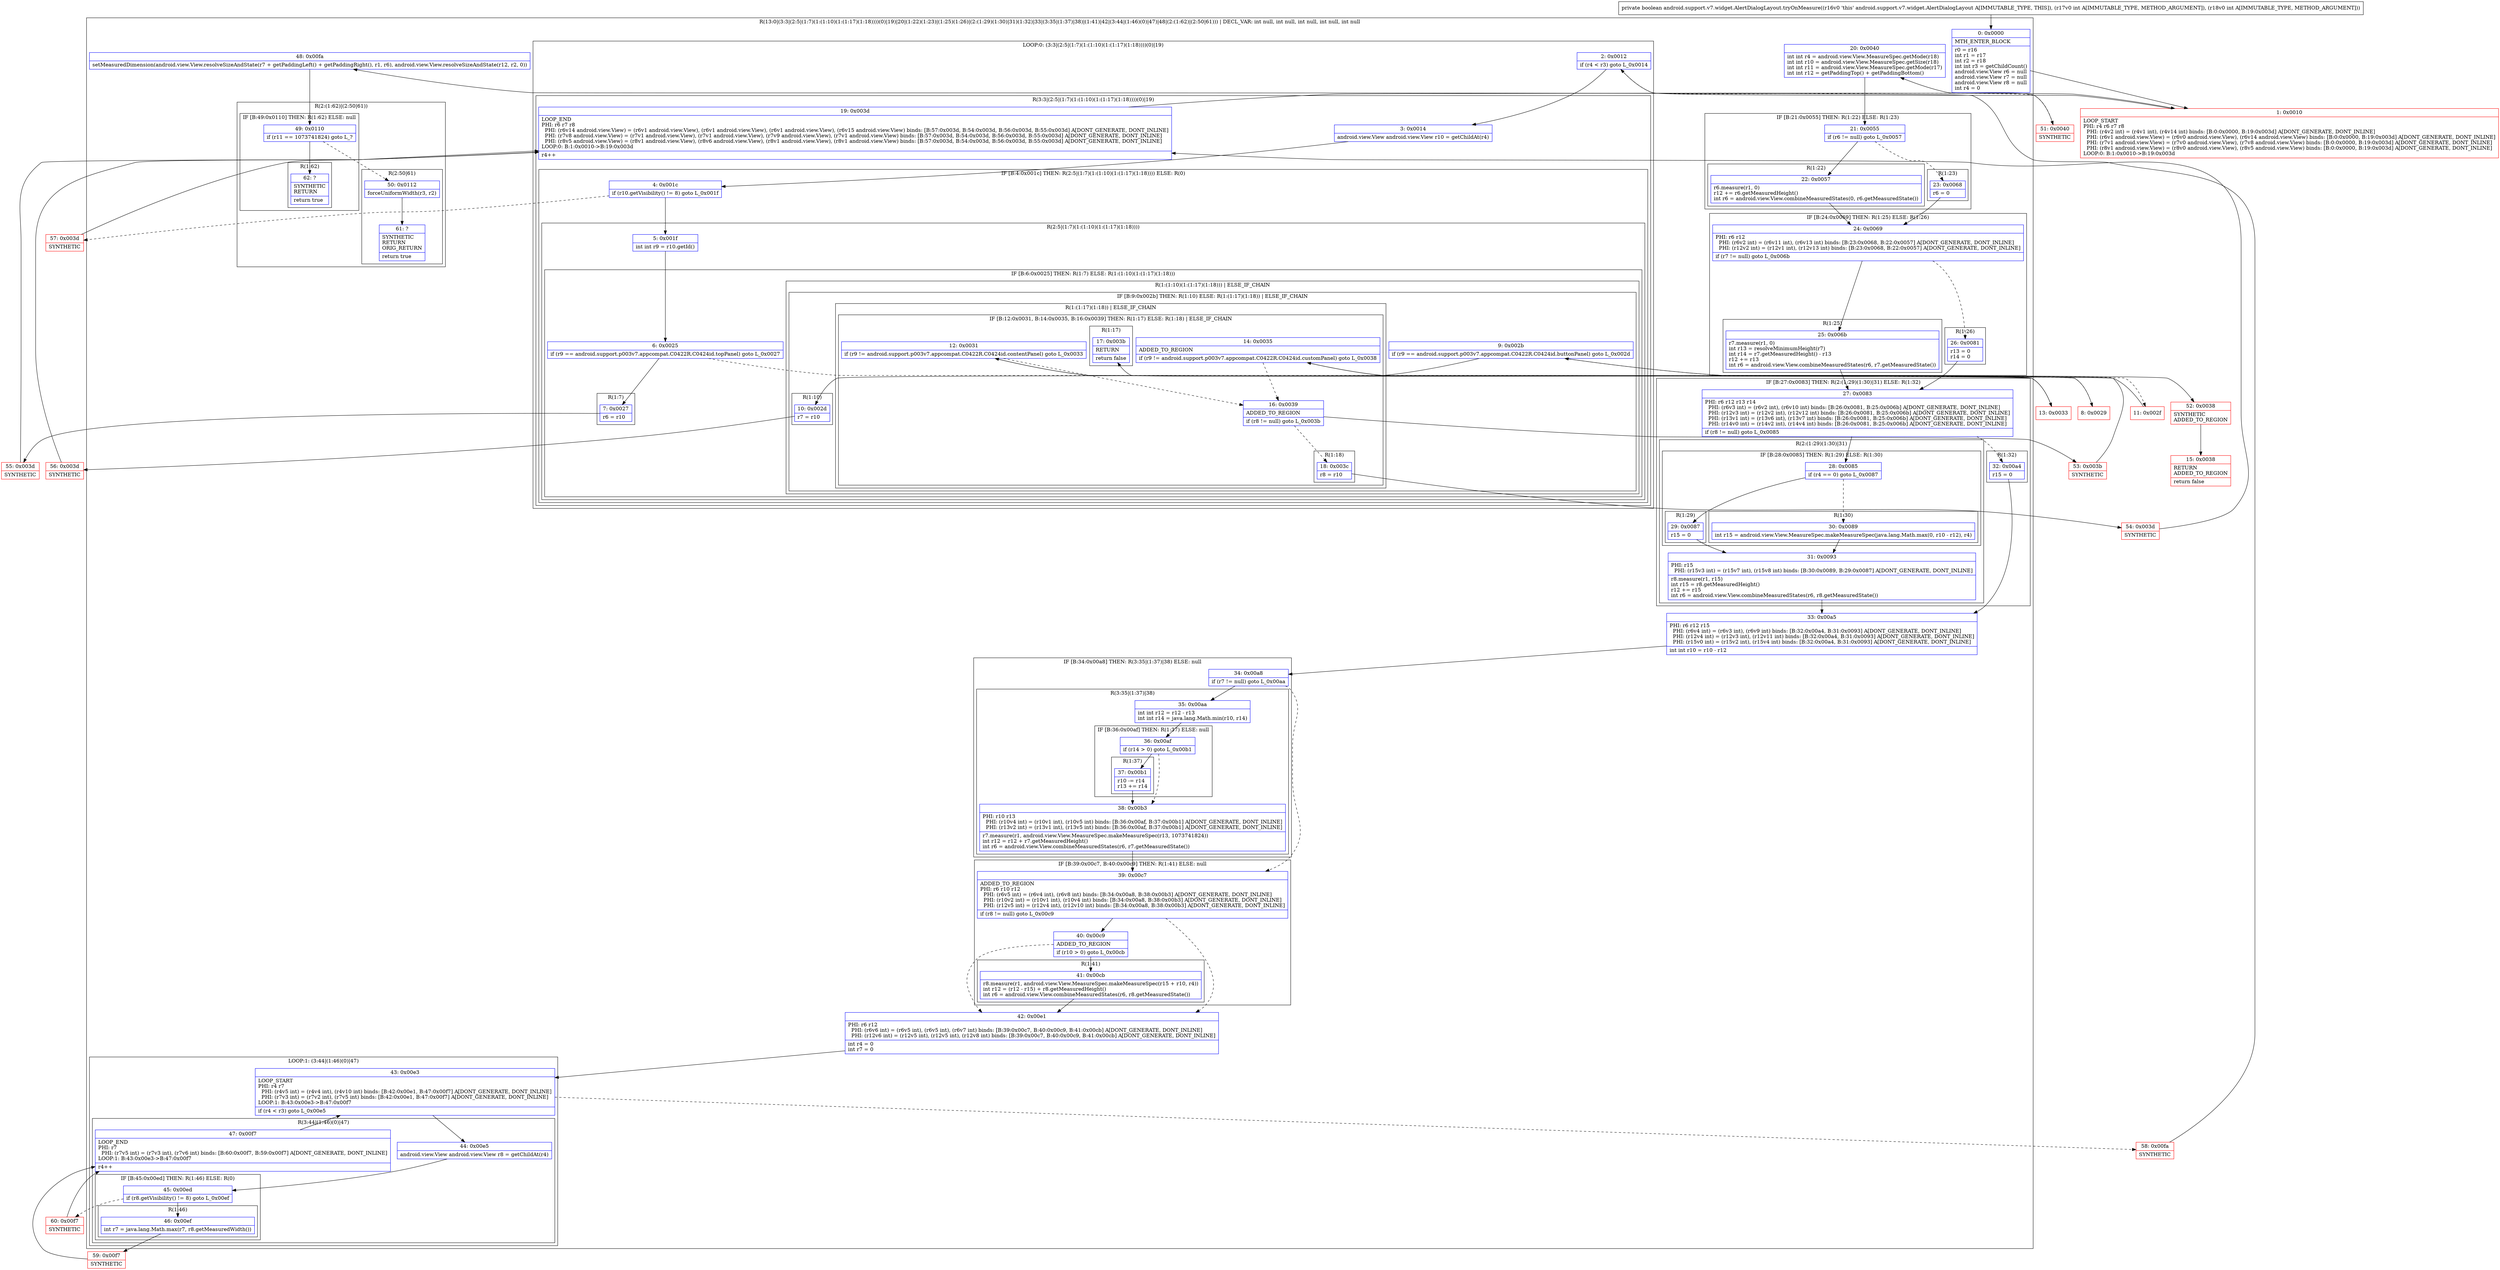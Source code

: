 digraph "CFG forandroid.support.v7.widget.AlertDialogLayout.tryOnMeasure(II)Z" {
subgraph cluster_Region_370910769 {
label = "R(13:0|(3:3|(2:5|(1:7)(1:(1:10)(1:(1:17)(1:18))))(0)|19)|20|(1:22)(1:23)|(1:25)(1:26)|(2:(1:29)(1:30)|31)(1:32)|33|(3:35|(1:37)|38)|(1:41)|42|(3:44|(1:46)(0)|47)|48|(2:(1:62)|(2:50|61))) | DECL_VAR: int null, int null, int null, int null, int null\l";
node [shape=record,color=blue];
Node_0 [shape=record,label="{0\:\ 0x0000|MTH_ENTER_BLOCK\l|r0 = r16\lint r1 = r17\lint r2 = r18\lint int r3 = getChildCount()\landroid.view.View r6 = null\landroid.view.View r7 = null\landroid.view.View r8 = null\lint r4 = 0\l}"];
subgraph cluster_LoopRegion_1492132804 {
label = "LOOP:0: (3:3|(2:5|(1:7)(1:(1:10)(1:(1:17)(1:18))))(0)|19)";
node [shape=record,color=blue];
Node_2 [shape=record,label="{2\:\ 0x0012|if (r4 \< r3) goto L_0x0014\l}"];
subgraph cluster_Region_1104608371 {
label = "R(3:3|(2:5|(1:7)(1:(1:10)(1:(1:17)(1:18))))(0)|19)";
node [shape=record,color=blue];
Node_3 [shape=record,label="{3\:\ 0x0014|android.view.View android.view.View r10 = getChildAt(r4)\l}"];
subgraph cluster_IfRegion_912480537 {
label = "IF [B:4:0x001c] THEN: R(2:5|(1:7)(1:(1:10)(1:(1:17)(1:18)))) ELSE: R(0)";
node [shape=record,color=blue];
Node_4 [shape=record,label="{4\:\ 0x001c|if (r10.getVisibility() != 8) goto L_0x001f\l}"];
subgraph cluster_Region_163139845 {
label = "R(2:5|(1:7)(1:(1:10)(1:(1:17)(1:18))))";
node [shape=record,color=blue];
Node_5 [shape=record,label="{5\:\ 0x001f|int int r9 = r10.getId()\l}"];
subgraph cluster_IfRegion_39056578 {
label = "IF [B:6:0x0025] THEN: R(1:7) ELSE: R(1:(1:10)(1:(1:17)(1:18)))";
node [shape=record,color=blue];
Node_6 [shape=record,label="{6\:\ 0x0025|if (r9 == android.support.p003v7.appcompat.C0422R.C0424id.topPanel) goto L_0x0027\l}"];
subgraph cluster_Region_724242307 {
label = "R(1:7)";
node [shape=record,color=blue];
Node_7 [shape=record,label="{7\:\ 0x0027|r6 = r10\l}"];
}
subgraph cluster_Region_447179216 {
label = "R(1:(1:10)(1:(1:17)(1:18))) | ELSE_IF_CHAIN\l";
node [shape=record,color=blue];
subgraph cluster_IfRegion_70021546 {
label = "IF [B:9:0x002b] THEN: R(1:10) ELSE: R(1:(1:17)(1:18)) | ELSE_IF_CHAIN\l";
node [shape=record,color=blue];
Node_9 [shape=record,label="{9\:\ 0x002b|if (r9 == android.support.p003v7.appcompat.C0422R.C0424id.buttonPanel) goto L_0x002d\l}"];
subgraph cluster_Region_188249095 {
label = "R(1:10)";
node [shape=record,color=blue];
Node_10 [shape=record,label="{10\:\ 0x002d|r7 = r10\l}"];
}
subgraph cluster_Region_1612775838 {
label = "R(1:(1:17)(1:18)) | ELSE_IF_CHAIN\l";
node [shape=record,color=blue];
subgraph cluster_IfRegion_1972096444 {
label = "IF [B:12:0x0031, B:14:0x0035, B:16:0x0039] THEN: R(1:17) ELSE: R(1:18) | ELSE_IF_CHAIN\l";
node [shape=record,color=blue];
Node_12 [shape=record,label="{12\:\ 0x0031|if (r9 != android.support.p003v7.appcompat.C0422R.C0424id.contentPanel) goto L_0x0033\l}"];
Node_14 [shape=record,label="{14\:\ 0x0035|ADDED_TO_REGION\l|if (r9 != android.support.p003v7.appcompat.C0422R.C0424id.customPanel) goto L_0x0038\l}"];
Node_16 [shape=record,label="{16\:\ 0x0039|ADDED_TO_REGION\l|if (r8 != null) goto L_0x003b\l}"];
subgraph cluster_Region_145353607 {
label = "R(1:17)";
node [shape=record,color=blue];
Node_17 [shape=record,label="{17\:\ 0x003b|RETURN\l|return false\l}"];
}
subgraph cluster_Region_1029377628 {
label = "R(1:18)";
node [shape=record,color=blue];
Node_18 [shape=record,label="{18\:\ 0x003c|r8 = r10\l}"];
}
}
}
}
}
}
}
subgraph cluster_Region_1173483433 {
label = "R(0)";
node [shape=record,color=blue];
}
}
Node_19 [shape=record,label="{19\:\ 0x003d|LOOP_END\lPHI: r6 r7 r8 \l  PHI: (r6v14 android.view.View) = (r6v1 android.view.View), (r6v1 android.view.View), (r6v1 android.view.View), (r6v15 android.view.View) binds: [B:57:0x003d, B:54:0x003d, B:56:0x003d, B:55:0x003d] A[DONT_GENERATE, DONT_INLINE]\l  PHI: (r7v8 android.view.View) = (r7v1 android.view.View), (r7v1 android.view.View), (r7v9 android.view.View), (r7v1 android.view.View) binds: [B:57:0x003d, B:54:0x003d, B:56:0x003d, B:55:0x003d] A[DONT_GENERATE, DONT_INLINE]\l  PHI: (r8v5 android.view.View) = (r8v1 android.view.View), (r8v6 android.view.View), (r8v1 android.view.View), (r8v1 android.view.View) binds: [B:57:0x003d, B:54:0x003d, B:56:0x003d, B:55:0x003d] A[DONT_GENERATE, DONT_INLINE]\lLOOP:0: B:1:0x0010\-\>B:19:0x003d\l|r4++\l}"];
}
}
Node_20 [shape=record,label="{20\:\ 0x0040|int int r4 = android.view.View.MeasureSpec.getMode(r18)\lint int r10 = android.view.View.MeasureSpec.getSize(r18)\lint int r11 = android.view.View.MeasureSpec.getMode(r17)\lint int r12 = getPaddingTop() + getPaddingBottom()\l}"];
subgraph cluster_IfRegion_1385137041 {
label = "IF [B:21:0x0055] THEN: R(1:22) ELSE: R(1:23)";
node [shape=record,color=blue];
Node_21 [shape=record,label="{21\:\ 0x0055|if (r6 != null) goto L_0x0057\l}"];
subgraph cluster_Region_2039442549 {
label = "R(1:22)";
node [shape=record,color=blue];
Node_22 [shape=record,label="{22\:\ 0x0057|r6.measure(r1, 0)\lr12 += r6.getMeasuredHeight()\lint r6 = android.view.View.combineMeasuredStates(0, r6.getMeasuredState())\l}"];
}
subgraph cluster_Region_461585968 {
label = "R(1:23)";
node [shape=record,color=blue];
Node_23 [shape=record,label="{23\:\ 0x0068|r6 = 0\l}"];
}
}
subgraph cluster_IfRegion_1614993462 {
label = "IF [B:24:0x0069] THEN: R(1:25) ELSE: R(1:26)";
node [shape=record,color=blue];
Node_24 [shape=record,label="{24\:\ 0x0069|PHI: r6 r12 \l  PHI: (r6v2 int) = (r6v11 int), (r6v13 int) binds: [B:23:0x0068, B:22:0x0057] A[DONT_GENERATE, DONT_INLINE]\l  PHI: (r12v2 int) = (r12v1 int), (r12v13 int) binds: [B:23:0x0068, B:22:0x0057] A[DONT_GENERATE, DONT_INLINE]\l|if (r7 != null) goto L_0x006b\l}"];
subgraph cluster_Region_1296982599 {
label = "R(1:25)";
node [shape=record,color=blue];
Node_25 [shape=record,label="{25\:\ 0x006b|r7.measure(r1, 0)\lint r13 = resolveMinimumHeight(r7)\lint r14 = r7.getMeasuredHeight() \- r13\lr12 += r13\lint r6 = android.view.View.combineMeasuredStates(r6, r7.getMeasuredState())\l}"];
}
subgraph cluster_Region_685062007 {
label = "R(1:26)";
node [shape=record,color=blue];
Node_26 [shape=record,label="{26\:\ 0x0081|r13 = 0\lr14 = 0\l}"];
}
}
subgraph cluster_IfRegion_58603603 {
label = "IF [B:27:0x0083] THEN: R(2:(1:29)(1:30)|31) ELSE: R(1:32)";
node [shape=record,color=blue];
Node_27 [shape=record,label="{27\:\ 0x0083|PHI: r6 r12 r13 r14 \l  PHI: (r6v3 int) = (r6v2 int), (r6v10 int) binds: [B:26:0x0081, B:25:0x006b] A[DONT_GENERATE, DONT_INLINE]\l  PHI: (r12v3 int) = (r12v2 int), (r12v12 int) binds: [B:26:0x0081, B:25:0x006b] A[DONT_GENERATE, DONT_INLINE]\l  PHI: (r13v1 int) = (r13v6 int), (r13v7 int) binds: [B:26:0x0081, B:25:0x006b] A[DONT_GENERATE, DONT_INLINE]\l  PHI: (r14v0 int) = (r14v2 int), (r14v4 int) binds: [B:26:0x0081, B:25:0x006b] A[DONT_GENERATE, DONT_INLINE]\l|if (r8 != null) goto L_0x0085\l}"];
subgraph cluster_Region_1221984071 {
label = "R(2:(1:29)(1:30)|31)";
node [shape=record,color=blue];
subgraph cluster_IfRegion_1788555224 {
label = "IF [B:28:0x0085] THEN: R(1:29) ELSE: R(1:30)";
node [shape=record,color=blue];
Node_28 [shape=record,label="{28\:\ 0x0085|if (r4 == 0) goto L_0x0087\l}"];
subgraph cluster_Region_2057280718 {
label = "R(1:29)";
node [shape=record,color=blue];
Node_29 [shape=record,label="{29\:\ 0x0087|r15 = 0\l}"];
}
subgraph cluster_Region_408239736 {
label = "R(1:30)";
node [shape=record,color=blue];
Node_30 [shape=record,label="{30\:\ 0x0089|int r15 = android.view.View.MeasureSpec.makeMeasureSpec(java.lang.Math.max(0, r10 \- r12), r4)\l}"];
}
}
Node_31 [shape=record,label="{31\:\ 0x0093|PHI: r15 \l  PHI: (r15v3 int) = (r15v7 int), (r15v8 int) binds: [B:30:0x0089, B:29:0x0087] A[DONT_GENERATE, DONT_INLINE]\l|r8.measure(r1, r15)\lint r15 = r8.getMeasuredHeight()\lr12 += r15\lint r6 = android.view.View.combineMeasuredStates(r6, r8.getMeasuredState())\l}"];
}
subgraph cluster_Region_2004367318 {
label = "R(1:32)";
node [shape=record,color=blue];
Node_32 [shape=record,label="{32\:\ 0x00a4|r15 = 0\l}"];
}
}
Node_33 [shape=record,label="{33\:\ 0x00a5|PHI: r6 r12 r15 \l  PHI: (r6v4 int) = (r6v3 int), (r6v9 int) binds: [B:32:0x00a4, B:31:0x0093] A[DONT_GENERATE, DONT_INLINE]\l  PHI: (r12v4 int) = (r12v3 int), (r12v11 int) binds: [B:32:0x00a4, B:31:0x0093] A[DONT_GENERATE, DONT_INLINE]\l  PHI: (r15v0 int) = (r15v2 int), (r15v4 int) binds: [B:32:0x00a4, B:31:0x0093] A[DONT_GENERATE, DONT_INLINE]\l|int int r10 = r10 \- r12\l}"];
subgraph cluster_IfRegion_325489834 {
label = "IF [B:34:0x00a8] THEN: R(3:35|(1:37)|38) ELSE: null";
node [shape=record,color=blue];
Node_34 [shape=record,label="{34\:\ 0x00a8|if (r7 != null) goto L_0x00aa\l}"];
subgraph cluster_Region_62190146 {
label = "R(3:35|(1:37)|38)";
node [shape=record,color=blue];
Node_35 [shape=record,label="{35\:\ 0x00aa|int int r12 = r12 \- r13\lint int r14 = java.lang.Math.min(r10, r14)\l}"];
subgraph cluster_IfRegion_1208511797 {
label = "IF [B:36:0x00af] THEN: R(1:37) ELSE: null";
node [shape=record,color=blue];
Node_36 [shape=record,label="{36\:\ 0x00af|if (r14 \> 0) goto L_0x00b1\l}"];
subgraph cluster_Region_432175851 {
label = "R(1:37)";
node [shape=record,color=blue];
Node_37 [shape=record,label="{37\:\ 0x00b1|r10 \-= r14\lr13 += r14\l}"];
}
}
Node_38 [shape=record,label="{38\:\ 0x00b3|PHI: r10 r13 \l  PHI: (r10v4 int) = (r10v1 int), (r10v5 int) binds: [B:36:0x00af, B:37:0x00b1] A[DONT_GENERATE, DONT_INLINE]\l  PHI: (r13v2 int) = (r13v1 int), (r13v5 int) binds: [B:36:0x00af, B:37:0x00b1] A[DONT_GENERATE, DONT_INLINE]\l|r7.measure(r1, android.view.View.MeasureSpec.makeMeasureSpec(r13, 1073741824))\lint r12 = r12 + r7.getMeasuredHeight()\lint r6 = android.view.View.combineMeasuredStates(r6, r7.getMeasuredState())\l}"];
}
}
subgraph cluster_IfRegion_614084434 {
label = "IF [B:39:0x00c7, B:40:0x00c9] THEN: R(1:41) ELSE: null";
node [shape=record,color=blue];
Node_39 [shape=record,label="{39\:\ 0x00c7|ADDED_TO_REGION\lPHI: r6 r10 r12 \l  PHI: (r6v5 int) = (r6v4 int), (r6v8 int) binds: [B:34:0x00a8, B:38:0x00b3] A[DONT_GENERATE, DONT_INLINE]\l  PHI: (r10v2 int) = (r10v1 int), (r10v4 int) binds: [B:34:0x00a8, B:38:0x00b3] A[DONT_GENERATE, DONT_INLINE]\l  PHI: (r12v5 int) = (r12v4 int), (r12v10 int) binds: [B:34:0x00a8, B:38:0x00b3] A[DONT_GENERATE, DONT_INLINE]\l|if (r8 != null) goto L_0x00c9\l}"];
Node_40 [shape=record,label="{40\:\ 0x00c9|ADDED_TO_REGION\l|if (r10 \> 0) goto L_0x00cb\l}"];
subgraph cluster_Region_31120005 {
label = "R(1:41)";
node [shape=record,color=blue];
Node_41 [shape=record,label="{41\:\ 0x00cb|r8.measure(r1, android.view.View.MeasureSpec.makeMeasureSpec(r15 + r10, r4))\lint r12 = (r12 \- r15) + r8.getMeasuredHeight()\lint r6 = android.view.View.combineMeasuredStates(r6, r8.getMeasuredState())\l}"];
}
}
Node_42 [shape=record,label="{42\:\ 0x00e1|PHI: r6 r12 \l  PHI: (r6v6 int) = (r6v5 int), (r6v5 int), (r6v7 int) binds: [B:39:0x00c7, B:40:0x00c9, B:41:0x00cb] A[DONT_GENERATE, DONT_INLINE]\l  PHI: (r12v6 int) = (r12v5 int), (r12v5 int), (r12v8 int) binds: [B:39:0x00c7, B:40:0x00c9, B:41:0x00cb] A[DONT_GENERATE, DONT_INLINE]\l|int r4 = 0\lint r7 = 0\l}"];
subgraph cluster_LoopRegion_2087910522 {
label = "LOOP:1: (3:44|(1:46)(0)|47)";
node [shape=record,color=blue];
Node_43 [shape=record,label="{43\:\ 0x00e3|LOOP_START\lPHI: r4 r7 \l  PHI: (r4v5 int) = (r4v4 int), (r4v10 int) binds: [B:42:0x00e1, B:47:0x00f7] A[DONT_GENERATE, DONT_INLINE]\l  PHI: (r7v3 int) = (r7v2 int), (r7v5 int) binds: [B:42:0x00e1, B:47:0x00f7] A[DONT_GENERATE, DONT_INLINE]\lLOOP:1: B:43:0x00e3\-\>B:47:0x00f7\l|if (r4 \< r3) goto L_0x00e5\l}"];
subgraph cluster_Region_1963521463 {
label = "R(3:44|(1:46)(0)|47)";
node [shape=record,color=blue];
Node_44 [shape=record,label="{44\:\ 0x00e5|android.view.View android.view.View r8 = getChildAt(r4)\l}"];
subgraph cluster_IfRegion_2121802667 {
label = "IF [B:45:0x00ed] THEN: R(1:46) ELSE: R(0)";
node [shape=record,color=blue];
Node_45 [shape=record,label="{45\:\ 0x00ed|if (r8.getVisibility() != 8) goto L_0x00ef\l}"];
subgraph cluster_Region_1952914158 {
label = "R(1:46)";
node [shape=record,color=blue];
Node_46 [shape=record,label="{46\:\ 0x00ef|int r7 = java.lang.Math.max(r7, r8.getMeasuredWidth())\l}"];
}
subgraph cluster_Region_1689909038 {
label = "R(0)";
node [shape=record,color=blue];
}
}
Node_47 [shape=record,label="{47\:\ 0x00f7|LOOP_END\lPHI: r7 \l  PHI: (r7v5 int) = (r7v3 int), (r7v6 int) binds: [B:60:0x00f7, B:59:0x00f7] A[DONT_GENERATE, DONT_INLINE]\lLOOP:1: B:43:0x00e3\-\>B:47:0x00f7\l|r4++\l}"];
}
}
Node_48 [shape=record,label="{48\:\ 0x00fa|setMeasuredDimension(android.view.View.resolveSizeAndState(r7 + getPaddingLeft() + getPaddingRight(), r1, r6), android.view.View.resolveSizeAndState(r12, r2, 0))\l}"];
subgraph cluster_Region_217851862 {
label = "R(2:(1:62)|(2:50|61))";
node [shape=record,color=blue];
subgraph cluster_IfRegion_1841324703 {
label = "IF [B:49:0x0110] THEN: R(1:62) ELSE: null";
node [shape=record,color=blue];
Node_49 [shape=record,label="{49\:\ 0x0110|if (r11 == 1073741824) goto L_?\l}"];
subgraph cluster_Region_1271791645 {
label = "R(1:62)";
node [shape=record,color=blue];
Node_62 [shape=record,label="{62\:\ ?|SYNTHETIC\lRETURN\l|return true\l}"];
}
}
subgraph cluster_Region_1060687011 {
label = "R(2:50|61)";
node [shape=record,color=blue];
Node_50 [shape=record,label="{50\:\ 0x0112|forceUniformWidth(r3, r2)\l}"];
Node_61 [shape=record,label="{61\:\ ?|SYNTHETIC\lRETURN\lORIG_RETURN\l|return true\l}"];
}
}
}
Node_1 [shape=record,color=red,label="{1\:\ 0x0010|LOOP_START\lPHI: r4 r6 r7 r8 \l  PHI: (r4v2 int) = (r4v1 int), (r4v14 int) binds: [B:0:0x0000, B:19:0x003d] A[DONT_GENERATE, DONT_INLINE]\l  PHI: (r6v1 android.view.View) = (r6v0 android.view.View), (r6v14 android.view.View) binds: [B:0:0x0000, B:19:0x003d] A[DONT_GENERATE, DONT_INLINE]\l  PHI: (r7v1 android.view.View) = (r7v0 android.view.View), (r7v8 android.view.View) binds: [B:0:0x0000, B:19:0x003d] A[DONT_GENERATE, DONT_INLINE]\l  PHI: (r8v1 android.view.View) = (r8v0 android.view.View), (r8v5 android.view.View) binds: [B:0:0x0000, B:19:0x003d] A[DONT_GENERATE, DONT_INLINE]\lLOOP:0: B:1:0x0010\-\>B:19:0x003d\l}"];
Node_8 [shape=record,color=red,label="{8\:\ 0x0029}"];
Node_11 [shape=record,color=red,label="{11\:\ 0x002f}"];
Node_13 [shape=record,color=red,label="{13\:\ 0x0033}"];
Node_15 [shape=record,color=red,label="{15\:\ 0x0038|RETURN\lADDED_TO_REGION\l|return false\l}"];
Node_51 [shape=record,color=red,label="{51\:\ 0x0040|SYNTHETIC\l}"];
Node_52 [shape=record,color=red,label="{52\:\ 0x0038|SYNTHETIC\lADDED_TO_REGION\l}"];
Node_53 [shape=record,color=red,label="{53\:\ 0x003b|SYNTHETIC\l}"];
Node_54 [shape=record,color=red,label="{54\:\ 0x003d|SYNTHETIC\l}"];
Node_55 [shape=record,color=red,label="{55\:\ 0x003d|SYNTHETIC\l}"];
Node_56 [shape=record,color=red,label="{56\:\ 0x003d|SYNTHETIC\l}"];
Node_57 [shape=record,color=red,label="{57\:\ 0x003d|SYNTHETIC\l}"];
Node_58 [shape=record,color=red,label="{58\:\ 0x00fa|SYNTHETIC\l}"];
Node_59 [shape=record,color=red,label="{59\:\ 0x00f7|SYNTHETIC\l}"];
Node_60 [shape=record,color=red,label="{60\:\ 0x00f7|SYNTHETIC\l}"];
MethodNode[shape=record,label="{private boolean android.support.v7.widget.AlertDialogLayout.tryOnMeasure((r16v0 'this' android.support.v7.widget.AlertDialogLayout A[IMMUTABLE_TYPE, THIS]), (r17v0 int A[IMMUTABLE_TYPE, METHOD_ARGUMENT]), (r18v0 int A[IMMUTABLE_TYPE, METHOD_ARGUMENT])) }"];
MethodNode -> Node_0;
Node_0 -> Node_1;
Node_2 -> Node_3;
Node_2 -> Node_51[style=dashed];
Node_3 -> Node_4;
Node_4 -> Node_5;
Node_4 -> Node_57[style=dashed];
Node_5 -> Node_6;
Node_6 -> Node_7;
Node_6 -> Node_8[style=dashed];
Node_7 -> Node_55;
Node_9 -> Node_10;
Node_9 -> Node_11[style=dashed];
Node_10 -> Node_56;
Node_12 -> Node_13;
Node_12 -> Node_16[style=dashed];
Node_14 -> Node_16[style=dashed];
Node_14 -> Node_52;
Node_16 -> Node_18[style=dashed];
Node_16 -> Node_53;
Node_18 -> Node_54;
Node_19 -> Node_1;
Node_20 -> Node_21;
Node_21 -> Node_22;
Node_21 -> Node_23[style=dashed];
Node_22 -> Node_24;
Node_23 -> Node_24;
Node_24 -> Node_25;
Node_24 -> Node_26[style=dashed];
Node_25 -> Node_27;
Node_26 -> Node_27;
Node_27 -> Node_28;
Node_27 -> Node_32[style=dashed];
Node_28 -> Node_29;
Node_28 -> Node_30[style=dashed];
Node_29 -> Node_31;
Node_30 -> Node_31;
Node_31 -> Node_33;
Node_32 -> Node_33;
Node_33 -> Node_34;
Node_34 -> Node_35;
Node_34 -> Node_39[style=dashed];
Node_35 -> Node_36;
Node_36 -> Node_37;
Node_36 -> Node_38[style=dashed];
Node_37 -> Node_38;
Node_38 -> Node_39;
Node_39 -> Node_40;
Node_39 -> Node_42[style=dashed];
Node_40 -> Node_41;
Node_40 -> Node_42[style=dashed];
Node_41 -> Node_42;
Node_42 -> Node_43;
Node_43 -> Node_44;
Node_43 -> Node_58[style=dashed];
Node_44 -> Node_45;
Node_45 -> Node_46;
Node_45 -> Node_60[style=dashed];
Node_46 -> Node_59;
Node_47 -> Node_43;
Node_48 -> Node_49;
Node_49 -> Node_50[style=dashed];
Node_49 -> Node_62;
Node_50 -> Node_61;
Node_1 -> Node_2;
Node_8 -> Node_9;
Node_11 -> Node_12;
Node_13 -> Node_14;
Node_51 -> Node_20;
Node_52 -> Node_15;
Node_53 -> Node_17;
Node_54 -> Node_19;
Node_55 -> Node_19;
Node_56 -> Node_19;
Node_57 -> Node_19;
Node_58 -> Node_48;
Node_59 -> Node_47;
Node_60 -> Node_47;
}

